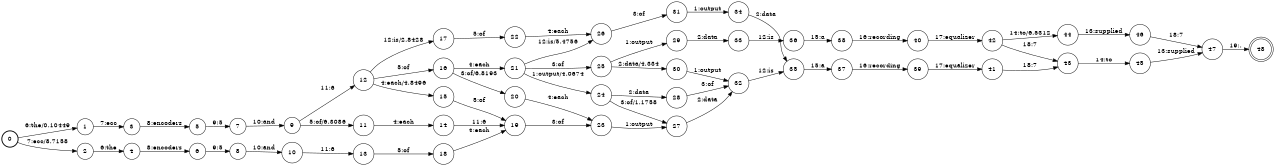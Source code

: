 digraph FST {
rankdir = LR;
size = "8.5,11";
label = "";
center = 1;
orientation = Portrait;
ranksep = "0.4";
nodesep = "0.25";
0 [label = "0", shape = circle, style = bold, fontsize = 14]
	0 -> 1 [label = "6:the/0.10449", fontsize = 14];
	0 -> 2 [label = "7:ecc/8.7158", fontsize = 14];
1 [label = "1", shape = circle, style = solid, fontsize = 14]
	1 -> 3 [label = "7:ecc", fontsize = 14];
2 [label = "2", shape = circle, style = solid, fontsize = 14]
	2 -> 4 [label = "6:the", fontsize = 14];
3 [label = "3", shape = circle, style = solid, fontsize = 14]
	3 -> 5 [label = "8:encoders", fontsize = 14];
4 [label = "4", shape = circle, style = solid, fontsize = 14]
	4 -> 6 [label = "8:encoders", fontsize = 14];
5 [label = "5", shape = circle, style = solid, fontsize = 14]
	5 -> 7 [label = "9:5", fontsize = 14];
6 [label = "6", shape = circle, style = solid, fontsize = 14]
	6 -> 8 [label = "9:5", fontsize = 14];
7 [label = "7", shape = circle, style = solid, fontsize = 14]
	7 -> 9 [label = "10:and", fontsize = 14];
8 [label = "8", shape = circle, style = solid, fontsize = 14]
	8 -> 10 [label = "10:and", fontsize = 14];
9 [label = "9", shape = circle, style = solid, fontsize = 14]
	9 -> 11 [label = "5:of/6.3086", fontsize = 14];
	9 -> 12 [label = "11:6", fontsize = 14];
10 [label = "10", shape = circle, style = solid, fontsize = 14]
	10 -> 13 [label = "11:6", fontsize = 14];
11 [label = "11", shape = circle, style = solid, fontsize = 14]
	11 -> 14 [label = "4:each", fontsize = 14];
12 [label = "12", shape = circle, style = solid, fontsize = 14]
	12 -> 15 [label = "4:each/4.8496", fontsize = 14];
	12 -> 16 [label = "5:of", fontsize = 14];
	12 -> 17 [label = "12:is/2.8428", fontsize = 14];
13 [label = "13", shape = circle, style = solid, fontsize = 14]
	13 -> 18 [label = "5:of", fontsize = 14];
14 [label = "14", shape = circle, style = solid, fontsize = 14]
	14 -> 19 [label = "11:6", fontsize = 14];
15 [label = "15", shape = circle, style = solid, fontsize = 14]
	15 -> 19 [label = "5:of", fontsize = 14];
16 [label = "16", shape = circle, style = solid, fontsize = 14]
	16 -> 21 [label = "4:each", fontsize = 14];
	16 -> 20 [label = "3:of/6.8193", fontsize = 14];
17 [label = "17", shape = circle, style = solid, fontsize = 14]
	17 -> 22 [label = "5:of", fontsize = 14];
18 [label = "18", shape = circle, style = solid, fontsize = 14]
	18 -> 19 [label = "4:each", fontsize = 14];
19 [label = "19", shape = circle, style = solid, fontsize = 14]
	19 -> 23 [label = "3:of", fontsize = 14];
20 [label = "20", shape = circle, style = solid, fontsize = 14]
	20 -> 23 [label = "4:each", fontsize = 14];
21 [label = "21", shape = circle, style = solid, fontsize = 14]
	21 -> 24 [label = "1:output/4.0674", fontsize = 14];
	21 -> 25 [label = "3:of", fontsize = 14];
	21 -> 26 [label = "12:is/5.4756", fontsize = 14];
22 [label = "22", shape = circle, style = solid, fontsize = 14]
	22 -> 26 [label = "4:each", fontsize = 14];
23 [label = "23", shape = circle, style = solid, fontsize = 14]
	23 -> 27 [label = "1:output", fontsize = 14];
24 [label = "24", shape = circle, style = solid, fontsize = 14]
	24 -> 28 [label = "2:data", fontsize = 14];
	24 -> 27 [label = "3:of/1.1758", fontsize = 14];
25 [label = "25", shape = circle, style = solid, fontsize = 14]
	25 -> 29 [label = "1:output", fontsize = 14];
	25 -> 30 [label = "2:data/4.334", fontsize = 14];
26 [label = "26", shape = circle, style = solid, fontsize = 14]
	26 -> 31 [label = "3:of", fontsize = 14];
27 [label = "27", shape = circle, style = solid, fontsize = 14]
	27 -> 32 [label = "2:data", fontsize = 14];
28 [label = "28", shape = circle, style = solid, fontsize = 14]
	28 -> 32 [label = "3:of", fontsize = 14];
29 [label = "29", shape = circle, style = solid, fontsize = 14]
	29 -> 33 [label = "2:data", fontsize = 14];
30 [label = "30", shape = circle, style = solid, fontsize = 14]
	30 -> 32 [label = "1:output", fontsize = 14];
31 [label = "31", shape = circle, style = solid, fontsize = 14]
	31 -> 34 [label = "1:output", fontsize = 14];
32 [label = "32", shape = circle, style = solid, fontsize = 14]
	32 -> 35 [label = "12:is", fontsize = 14];
33 [label = "33", shape = circle, style = solid, fontsize = 14]
	33 -> 36 [label = "12:is", fontsize = 14];
34 [label = "34", shape = circle, style = solid, fontsize = 14]
	34 -> 35 [label = "2:data", fontsize = 14];
35 [label = "35", shape = circle, style = solid, fontsize = 14]
	35 -> 37 [label = "15:a", fontsize = 14];
36 [label = "36", shape = circle, style = solid, fontsize = 14]
	36 -> 38 [label = "15:a", fontsize = 14];
37 [label = "37", shape = circle, style = solid, fontsize = 14]
	37 -> 39 [label = "16:recording", fontsize = 14];
38 [label = "38", shape = circle, style = solid, fontsize = 14]
	38 -> 40 [label = "16:recording", fontsize = 14];
39 [label = "39", shape = circle, style = solid, fontsize = 14]
	39 -> 41 [label = "17:equalizer", fontsize = 14];
40 [label = "40", shape = circle, style = solid, fontsize = 14]
	40 -> 42 [label = "17:equalizer", fontsize = 14];
41 [label = "41", shape = circle, style = solid, fontsize = 14]
	41 -> 43 [label = "18:7", fontsize = 14];
42 [label = "42", shape = circle, style = solid, fontsize = 14]
	42 -> 44 [label = "14:to/6.5312", fontsize = 14];
	42 -> 43 [label = "18:7", fontsize = 14];
43 [label = "43", shape = circle, style = solid, fontsize = 14]
	43 -> 45 [label = "14:to", fontsize = 14];
44 [label = "44", shape = circle, style = solid, fontsize = 14]
	44 -> 46 [label = "13:supplied", fontsize = 14];
45 [label = "45", shape = circle, style = solid, fontsize = 14]
	45 -> 47 [label = "13:supplied", fontsize = 14];
46 [label = "46", shape = circle, style = solid, fontsize = 14]
	46 -> 47 [label = "18:7", fontsize = 14];
47 [label = "47", shape = circle, style = solid, fontsize = 14]
	47 -> 48 [label = "19:.", fontsize = 14];
48 [label = "48", shape = doublecircle, style = solid, fontsize = 14]
}
